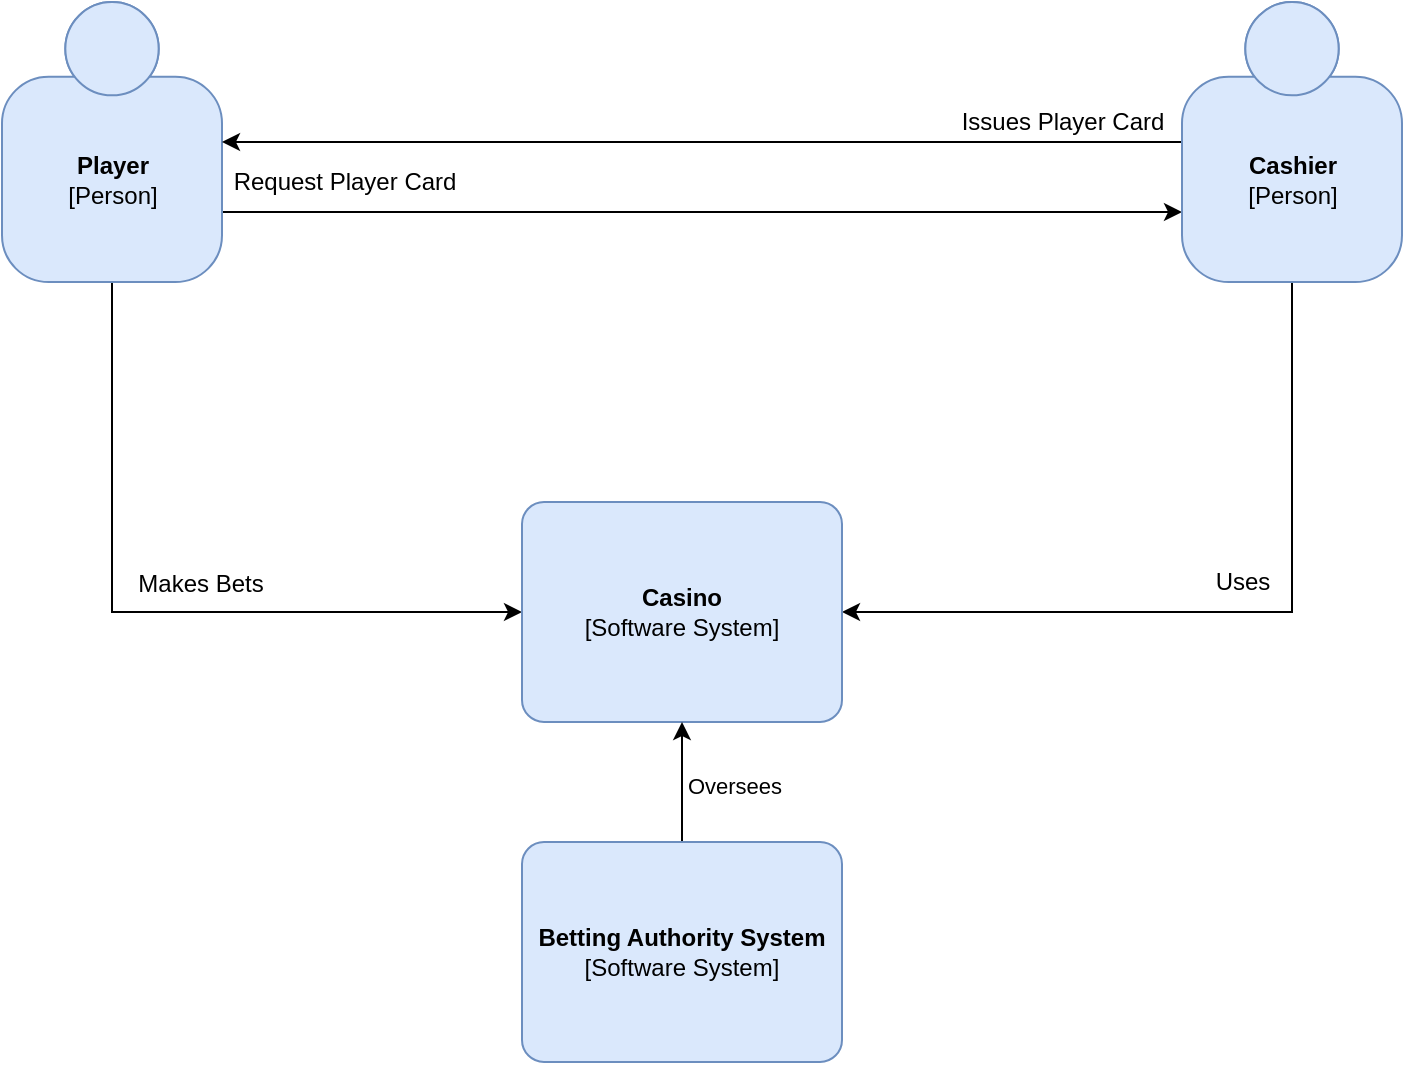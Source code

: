 <mxfile version="12.8.8" type="google" pages="3"><diagram id="IoZJVox13b8t-z9NG-IY" name="System"><mxGraphModel dx="1066" dy="709" grid="1" gridSize="10" guides="1" tooltips="1" connect="1" arrows="1" fold="1" page="1" pageScale="1" pageWidth="1169" pageHeight="827" math="0" shadow="0"><root><mxCell id="0"/><mxCell id="1" parent="0"/><mxCell id="kNpmPewHUO4ZBtKCYdjX-4" style="edgeStyle=orthogonalEdgeStyle;rounded=0;orthogonalLoop=1;jettySize=auto;html=1;entryX=0;entryY=0.75;entryDx=0;entryDy=0;entryPerimeter=0;" parent="1" source="kNpmPewHUO4ZBtKCYdjX-1" target="kNpmPewHUO4ZBtKCYdjX-2" edge="1"><mxGeometry relative="1" as="geometry"><Array as="points"><mxPoint x="464" y="253"/><mxPoint x="464" y="253"/></Array></mxGeometry></mxCell><mxCell id="kNpmPewHUO4ZBtKCYdjX-6" value="Request Player Card" style="text;html=1;align=center;verticalAlign=middle;resizable=0;points=[];labelBackgroundColor=#ffffff;" parent="kNpmPewHUO4ZBtKCYdjX-4" vertex="1" connectable="0"><mxGeometry x="-0.911" y="2" relative="1" as="geometry"><mxPoint x="38.95" y="-12.95" as="offset"/></mxGeometry></mxCell><mxCell id="kNpmPewHUO4ZBtKCYdjX-8" style="edgeStyle=orthogonalEdgeStyle;rounded=0;orthogonalLoop=1;jettySize=auto;html=1;entryX=0;entryY=0.5;entryDx=0;entryDy=0;entryPerimeter=0;" parent="1" source="kNpmPewHUO4ZBtKCYdjX-1" target="kNpmPewHUO4ZBtKCYdjX-3" edge="1"><mxGeometry relative="1" as="geometry"><Array as="points"><mxPoint x="289" y="453"/></Array></mxGeometry></mxCell><mxCell id="kNpmPewHUO4ZBtKCYdjX-9" value="Makes Bets" style="text;html=1;align=center;verticalAlign=middle;resizable=0;points=[];labelBackgroundColor=#ffffff;" parent="kNpmPewHUO4ZBtKCYdjX-8" vertex="1" connectable="0"><mxGeometry x="-0.116" y="44" relative="1" as="geometry"><mxPoint y="-13.16" as="offset"/></mxGeometry></mxCell><mxCell id="kNpmPewHUO4ZBtKCYdjX-1" value="&lt;b&gt;Player&lt;/b&gt;&lt;div&gt;[Person]&lt;/div&gt;" style="html=1;dashed=0;whitespace=wrap;fillColor=#DAE8FC;strokeColor=#6C8EBF;shape=mxgraph.c4.person;align=center;points=[[0.5,0,0],[1,0.5,0],[1,0.75,0],[0.75,1,0],[0.5,1,0],[0.25,1,0],[0,0.75,0],[0,0.5,0]];" parent="1" vertex="1"><mxGeometry x="234" y="148" width="110.0" height="140" as="geometry"/></mxCell><mxCell id="kNpmPewHUO4ZBtKCYdjX-5" style="edgeStyle=orthogonalEdgeStyle;rounded=0;orthogonalLoop=1;jettySize=auto;html=1;entryX=1;entryY=0.5;entryDx=0;entryDy=0;entryPerimeter=0;" parent="1" source="kNpmPewHUO4ZBtKCYdjX-2" target="kNpmPewHUO4ZBtKCYdjX-1" edge="1"><mxGeometry relative="1" as="geometry"/></mxCell><mxCell id="kNpmPewHUO4ZBtKCYdjX-7" value="Issues Player Card" style="text;html=1;align=center;verticalAlign=middle;resizable=0;points=[];labelBackgroundColor=#ffffff;" parent="kNpmPewHUO4ZBtKCYdjX-5" vertex="1" connectable="0"><mxGeometry x="-0.865" relative="1" as="geometry"><mxPoint x="-27.37" y="-10" as="offset"/></mxGeometry></mxCell><mxCell id="kNpmPewHUO4ZBtKCYdjX-10" style="edgeStyle=orthogonalEdgeStyle;rounded=0;orthogonalLoop=1;jettySize=auto;html=1;entryX=1;entryY=0.5;entryDx=0;entryDy=0;entryPerimeter=0;" parent="1" source="kNpmPewHUO4ZBtKCYdjX-2" target="kNpmPewHUO4ZBtKCYdjX-3" edge="1"><mxGeometry relative="1" as="geometry"><Array as="points"><mxPoint x="879" y="453"/></Array></mxGeometry></mxCell><mxCell id="kNpmPewHUO4ZBtKCYdjX-11" value="Uses" style="text;html=1;align=center;verticalAlign=middle;resizable=0;points=[];labelBackgroundColor=#ffffff;" parent="kNpmPewHUO4ZBtKCYdjX-10" vertex="1" connectable="0"><mxGeometry x="-0.154" y="-41" relative="1" as="geometry"><mxPoint x="-24.85" y="25.95" as="offset"/></mxGeometry></mxCell><mxCell id="kNpmPewHUO4ZBtKCYdjX-2" value="&lt;b&gt;Cashier&lt;/b&gt;&lt;div&gt;[Person]&lt;/div&gt;" style="html=1;dashed=0;whitespace=wrap;fillColor=#DAE8FC;strokeColor=#6C8EBF;shape=mxgraph.c4.person;align=center;points=[[0.5,0,0],[1,0.5,0],[1,0.75,0],[0.75,1,0],[0.5,1,0],[0.25,1,0],[0,0.75,0],[0,0.5,0]];" parent="1" vertex="1"><mxGeometry x="824" y="148" width="110.0" height="140" as="geometry"/></mxCell><mxCell id="kNpmPewHUO4ZBtKCYdjX-3" value="&lt;b&gt;Casino &lt;br&gt;&lt;/b&gt;&lt;div&gt;[Software System]&lt;/div&gt;" style="rounded=1;whiteSpace=wrap;html=1;labelBackgroundColor=none;fillColor=#dae8fc;fontColor=#000000;align=center;arcSize=10;strokeColor=#6c8ebf;points=[[0.25,0,0],[0.5,0,0],[0.75,0,0],[1,0.25,0],[1,0.5,0],[1,0.75,0],[0.75,1,0],[0.5,1,0],[0.25,1,0],[0,0.75,0],[0,0.5,0],[0,0.25,0]];" parent="1" vertex="1"><mxGeometry x="494" y="398" width="160" height="110.0" as="geometry"/></mxCell><mxCell id="kNpmPewHUO4ZBtKCYdjX-13" value="Oversees" style="edgeStyle=orthogonalEdgeStyle;rounded=0;orthogonalLoop=1;jettySize=auto;html=1;entryX=0.5;entryY=1;entryDx=0;entryDy=0;entryPerimeter=0;" parent="1" source="kNpmPewHUO4ZBtKCYdjX-12" target="kNpmPewHUO4ZBtKCYdjX-3" edge="1"><mxGeometry x="-0.067" y="-26" relative="1" as="geometry"><mxPoint as="offset"/></mxGeometry></mxCell><mxCell id="kNpmPewHUO4ZBtKCYdjX-12" value="&lt;b&gt;Betting Authority System&lt;br&gt;&lt;/b&gt;&lt;div&gt;[Software System]&lt;/div&gt;" style="rounded=1;whiteSpace=wrap;html=1;labelBackgroundColor=none;fillColor=#dae8fc;fontColor=#000000;align=center;arcSize=10;strokeColor=#6c8ebf;points=[[0.25,0,0],[0.5,0,0],[0.75,0,0],[1,0.25,0],[1,0.5,0],[1,0.75,0],[0.75,1,0],[0.5,1,0],[0.25,1,0],[0,0.75,0],[0,0.5,0],[0,0.25,0]];" parent="1" vertex="1"><mxGeometry x="494" y="568" width="160" height="110.0" as="geometry"/></mxCell></root></mxGraphModel></diagram><diagram id="rGyVLw44WePF8qFvilkR" name="Containers"><mxGraphModel dx="1066" dy="709" grid="1" gridSize="10" guides="1" tooltips="1" connect="1" arrows="1" fold="1" page="1" pageScale="1" pageWidth="1169" pageHeight="827" math="0" shadow="0"><root><mxCell id="gWe9AJuO3U2lPC2kG9il-0"/><mxCell id="gWe9AJuO3U2lPC2kG9il-1" parent="gWe9AJuO3U2lPC2kG9il-0"/><mxCell id="dLofPZWEtTQNm9j6rFr6-0" value="&lt;div style=&quot;text-align: left&quot;&gt;&lt;br&gt;&lt;/div&gt;&lt;div style=&quot;text-align: left&quot;&gt;&lt;br&gt;&lt;/div&gt;" style="rounded=1;whiteSpace=wrap;html=1;labelBackgroundColor=none;fillColor=none;fontColor=#000000;align=left;arcSize=5;strokeColor=#000000;verticalAlign=bottom;points=[[0.25,0,0],[0.5,0,0],[0.75,0,0],[1,0.25,0],[1,0.5,0],[1,0.75,0],[0.75,1,0],[0.5,1,0],[0.25,1,0],[0,0.75,0],[0,0.5,0],[0,0.25,0]];dashed=1;" parent="gWe9AJuO3U2lPC2kG9il-1" vertex="1"><mxGeometry x="370" y="340" width="420" height="238" as="geometry"/></mxCell><mxCell id="dyOM_R3dlwf_Nmpu-ntb-0" style="edgeStyle=orthogonalEdgeStyle;rounded=0;orthogonalLoop=1;jettySize=auto;html=1;entryX=0;entryY=0.75;entryDx=0;entryDy=0;entryPerimeter=0;" parent="gWe9AJuO3U2lPC2kG9il-1" source="dyOM_R3dlwf_Nmpu-ntb-4" target="dyOM_R3dlwf_Nmpu-ntb-9" edge="1"><mxGeometry relative="1" as="geometry"><Array as="points"><mxPoint x="464" y="253"/><mxPoint x="464" y="253"/></Array></mxGeometry></mxCell><mxCell id="dyOM_R3dlwf_Nmpu-ntb-1" value="Request Player Card" style="text;html=1;align=center;verticalAlign=middle;resizable=0;points=[];labelBackgroundColor=#ffffff;" parent="dyOM_R3dlwf_Nmpu-ntb-0" vertex="1" connectable="0"><mxGeometry x="-0.911" y="2" relative="1" as="geometry"><mxPoint x="38.95" y="-12.95" as="offset"/></mxGeometry></mxCell><mxCell id="dLofPZWEtTQNm9j6rFr6-2" style="edgeStyle=orthogonalEdgeStyle;rounded=0;orthogonalLoop=1;jettySize=auto;html=1;entryX=0;entryY=0.5;entryDx=0;entryDy=0;entryPerimeter=0;" parent="gWe9AJuO3U2lPC2kG9il-1" source="dyOM_R3dlwf_Nmpu-ntb-4" target="dyOM_R3dlwf_Nmpu-ntb-10" edge="1"><mxGeometry relative="1" as="geometry"><Array as="points"><mxPoint x="289" y="453"/></Array></mxGeometry></mxCell><mxCell id="dLofPZWEtTQNm9j6rFr6-3" value="Uses" style="text;html=1;align=center;verticalAlign=middle;resizable=0;points=[];labelBackgroundColor=#ffffff;" parent="dLofPZWEtTQNm9j6rFr6-2" vertex="1" connectable="0"><mxGeometry x="-0.118" y="47" relative="1" as="geometry"><mxPoint x="-26.03" y="-11.45" as="offset"/></mxGeometry></mxCell><mxCell id="dyOM_R3dlwf_Nmpu-ntb-4" value="&lt;b&gt;Player&lt;/b&gt;&lt;div&gt;[Person]&lt;/div&gt;" style="html=1;dashed=0;whitespace=wrap;fillColor=#DAE8FC;strokeColor=#6C8EBF;shape=mxgraph.c4.person;align=center;points=[[0.5,0,0],[1,0.5,0],[1,0.75,0],[0.75,1,0],[0.5,1,0],[0.25,1,0],[0,0.75,0],[0,0.5,0]];" parent="gWe9AJuO3U2lPC2kG9il-1" vertex="1"><mxGeometry x="234" y="148" width="110.0" height="140" as="geometry"/></mxCell><mxCell id="dyOM_R3dlwf_Nmpu-ntb-5" style="edgeStyle=orthogonalEdgeStyle;rounded=0;orthogonalLoop=1;jettySize=auto;html=1;entryX=1;entryY=0.5;entryDx=0;entryDy=0;entryPerimeter=0;" parent="gWe9AJuO3U2lPC2kG9il-1" source="dyOM_R3dlwf_Nmpu-ntb-9" target="dyOM_R3dlwf_Nmpu-ntb-4" edge="1"><mxGeometry relative="1" as="geometry"/></mxCell><mxCell id="dyOM_R3dlwf_Nmpu-ntb-6" value="Issues Player Card" style="text;html=1;align=center;verticalAlign=middle;resizable=0;points=[];labelBackgroundColor=#ffffff;" parent="dyOM_R3dlwf_Nmpu-ntb-5" vertex="1" connectable="0"><mxGeometry x="-0.865" relative="1" as="geometry"><mxPoint x="-27.37" y="-10" as="offset"/></mxGeometry></mxCell><mxCell id="dLofPZWEtTQNm9j6rFr6-1" style="edgeStyle=orthogonalEdgeStyle;rounded=0;orthogonalLoop=1;jettySize=auto;html=1;entryX=1;entryY=0.5;entryDx=0;entryDy=0;entryPerimeter=0;" parent="gWe9AJuO3U2lPC2kG9il-1" source="dyOM_R3dlwf_Nmpu-ntb-9" target="dyOM_R3dlwf_Nmpu-ntb-10" edge="1"><mxGeometry relative="1" as="geometry"><Array as="points"><mxPoint x="879" y="453"/></Array></mxGeometry></mxCell><mxCell id="dLofPZWEtTQNm9j6rFr6-4" value="Uses" style="text;html=1;align=center;verticalAlign=middle;resizable=0;points=[];labelBackgroundColor=#ffffff;" parent="dLofPZWEtTQNm9j6rFr6-1" vertex="1" connectable="0"><mxGeometry x="-0.154" y="-40" relative="1" as="geometry"><mxPoint x="-19.25" y="26.97" as="offset"/></mxGeometry></mxCell><mxCell id="dyOM_R3dlwf_Nmpu-ntb-9" value="&lt;b&gt;Cashier&lt;/b&gt;&lt;div&gt;[Person]&lt;/div&gt;" style="html=1;dashed=0;whitespace=wrap;fillColor=#DAE8FC;strokeColor=#6C8EBF;shape=mxgraph.c4.person;align=center;points=[[0.5,0,0],[1,0.5,0],[1,0.75,0],[0.75,1,0],[0.5,1,0],[0.25,1,0],[0,0.75,0],[0,0.5,0]];" parent="gWe9AJuO3U2lPC2kG9il-1" vertex="1"><mxGeometry x="824" y="148" width="110.0" height="140" as="geometry"/></mxCell><mxCell id="dyOM_R3dlwf_Nmpu-ntb-10" value="&lt;b&gt;Casino Application&lt;br&gt;&lt;/b&gt;&lt;div&gt;[Container: Java]&lt;/div&gt;" style="rounded=1;whiteSpace=wrap;html=1;labelBackgroundColor=none;fillColor=#dae8fc;fontColor=#000000;align=center;arcSize=10;strokeColor=#6c8ebf;points=[[0.25,0,0],[0.5,0,0],[0.75,0,0],[1,0.25,0],[1,0.5,0],[1,0.75,0],[0.75,1,0],[0.5,1,0],[0.25,1,0],[0,0.75,0],[0,0.5,0],[0,0.25,0]];" parent="gWe9AJuO3U2lPC2kG9il-1" vertex="1"><mxGeometry x="494" y="398" width="160" height="110.0" as="geometry"/></mxCell><mxCell id="dyOM_R3dlwf_Nmpu-ntb-11" value="Push data to " style="edgeStyle=orthogonalEdgeStyle;rounded=0;orthogonalLoop=1;jettySize=auto;html=1;entryX=0.5;entryY=1;entryDx=0;entryDy=0;entryPerimeter=0;startArrow=open;startFill=0;endArrow=none;endFill=0;" parent="gWe9AJuO3U2lPC2kG9il-1" edge="1"><mxGeometry x="0.157" y="-36" relative="1" as="geometry"><mxPoint as="offset"/><mxPoint x="574" y="609" as="sourcePoint"/><mxPoint x="574" y="507" as="targetPoint"/></mxGeometry></mxCell><mxCell id="dyOM_R3dlwf_Nmpu-ntb-12" value="&lt;b&gt;Betting Authority System&lt;br&gt;&lt;/b&gt;&lt;div&gt;[Software System]&lt;/div&gt;" style="rounded=1;whiteSpace=wrap;html=1;labelBackgroundColor=none;fillColor=#dae8fc;fontColor=#000000;align=center;arcSize=10;strokeColor=#6c8ebf;points=[[0.25,0,0],[0.5,0,0],[0.75,0,0],[1,0.25,0],[1,0.5,0],[1,0.75,0],[0.75,1,0],[0.5,1,0],[0.25,1,0],[0,0.75,0],[0,0.5,0],[0,0.25,0]];" parent="gWe9AJuO3U2lPC2kG9il-1" vertex="1"><mxGeometry x="494" y="610" width="160" height="110.0" as="geometry"/></mxCell></root></mxGraphModel></diagram><diagram id="b2WbEXL71a7qro70i7Wh" name="Components"><mxGraphModel dx="1066" dy="709" grid="1" gridSize="10" guides="1" tooltips="1" connect="1" arrows="1" fold="1" page="1" pageScale="1" pageWidth="1169" pageHeight="827" math="0" shadow="0"><root><mxCell id="MPz013Nfw2ZS2krkMd6A-0"/><mxCell id="MPz013Nfw2ZS2krkMd6A-1" parent="MPz013Nfw2ZS2krkMd6A-0"/><mxCell id="cVsax-XseL7Z-aCnj32h-14" value="&lt;div style=&quot;text-align: left&quot;&gt;&lt;br&gt;&lt;/div&gt;&lt;div style=&quot;text-align: left&quot;&gt;&lt;br&gt;&lt;/div&gt;" style="rounded=1;whiteSpace=wrap;html=1;labelBackgroundColor=none;fillColor=none;fontColor=#000000;align=left;arcSize=5;strokeColor=#000000;verticalAlign=bottom;points=[[0.25,0,0],[0.5,0,0],[0.75,0,0],[1,0.25,0],[1,0.5,0],[1,0.75,0],[0.75,1,0],[0.5,1,0],[0.25,1,0],[0,0.75,0],[0,0.5,0],[0,0.25,0]];dashed=1;" parent="MPz013Nfw2ZS2krkMd6A-1" vertex="1"><mxGeometry x="260" y="297" width="560" height="410" as="geometry"/></mxCell><mxCell id="cVsax-XseL7Z-aCnj32h-0" style="edgeStyle=orthogonalEdgeStyle;rounded=0;orthogonalLoop=1;jettySize=auto;html=1;entryX=0;entryY=0.75;entryDx=0;entryDy=0;entryPerimeter=0;" parent="MPz013Nfw2ZS2krkMd6A-1" source="cVsax-XseL7Z-aCnj32h-4" target="cVsax-XseL7Z-aCnj32h-9" edge="1"><mxGeometry relative="1" as="geometry"><Array as="points"><mxPoint x="420" y="184"/><mxPoint x="420" y="184"/></Array></mxGeometry></mxCell><mxCell id="cVsax-XseL7Z-aCnj32h-1" value="Request Player Card" style="text;html=1;align=center;verticalAlign=middle;resizable=0;points=[];labelBackgroundColor=#ffffff;" parent="cVsax-XseL7Z-aCnj32h-0" vertex="1" connectable="0"><mxGeometry x="-0.911" y="2" relative="1" as="geometry"><mxPoint x="38.95" y="-12.95" as="offset"/></mxGeometry></mxCell><mxCell id="cVsax-XseL7Z-aCnj32h-23" style="edgeStyle=orthogonalEdgeStyle;rounded=0;orthogonalLoop=1;jettySize=auto;html=1;entryX=0;entryY=0.5;entryDx=0;entryDy=0;entryPerimeter=0;" parent="MPz013Nfw2ZS2krkMd6A-1" source="cVsax-XseL7Z-aCnj32h-4" target="cVsax-XseL7Z-aCnj32h-19" edge="1"><mxGeometry relative="1" as="geometry"><Array as="points"><mxPoint x="185" y="404"/></Array></mxGeometry></mxCell><mxCell id="cVsax-XseL7Z-aCnj32h-24" value="Uses" style="text;html=1;align=center;verticalAlign=middle;resizable=0;points=[];labelBackgroundColor=#ffffff;" parent="cVsax-XseL7Z-aCnj32h-23" vertex="1" connectable="0"><mxGeometry x="0.207" y="33" relative="1" as="geometry"><mxPoint as="offset"/></mxGeometry></mxCell><mxCell id="cVsax-XseL7Z-aCnj32h-4" value="&lt;b&gt;Player&lt;/b&gt;&lt;div&gt;[Person]&lt;/div&gt;&lt;br&gt;&lt;div&gt;&lt;br&gt;&lt;/div&gt;" style="html=1;dashed=0;whitespace=wrap;fillColor=#DAE8FC;strokeColor=#6C8EBF;shape=mxgraph.c4.person;align=center;points=[[0.5,0,0],[1,0.5,0],[1,0.75,0],[0.75,1,0],[0.5,1,0],[0.25,1,0],[0,0.75,0],[0,0.5,0]];" parent="MPz013Nfw2ZS2krkMd6A-1" vertex="1"><mxGeometry x="130" y="79" width="110.0" height="140" as="geometry"/></mxCell><mxCell id="cVsax-XseL7Z-aCnj32h-5" style="edgeStyle=orthogonalEdgeStyle;rounded=0;orthogonalLoop=1;jettySize=auto;html=1;entryX=1;entryY=0.5;entryDx=0;entryDy=0;entryPerimeter=0;" parent="MPz013Nfw2ZS2krkMd6A-1" source="cVsax-XseL7Z-aCnj32h-9" target="cVsax-XseL7Z-aCnj32h-4" edge="1"><mxGeometry relative="1" as="geometry"/></mxCell><mxCell id="cVsax-XseL7Z-aCnj32h-6" value="Issues Player Card" style="text;html=1;align=center;verticalAlign=middle;resizable=0;points=[];labelBackgroundColor=#ffffff;" parent="cVsax-XseL7Z-aCnj32h-5" vertex="1" connectable="0"><mxGeometry x="-0.865" relative="1" as="geometry"><mxPoint x="-27.37" y="-10" as="offset"/></mxGeometry></mxCell><mxCell id="cVsax-XseL7Z-aCnj32h-25" style="edgeStyle=orthogonalEdgeStyle;rounded=0;orthogonalLoop=1;jettySize=auto;html=1;entryX=1;entryY=0.5;entryDx=0;entryDy=0;entryPerimeter=0;" parent="MPz013Nfw2ZS2krkMd6A-1" source="cVsax-XseL7Z-aCnj32h-9" target="cVsax-XseL7Z-aCnj32h-20" edge="1"><mxGeometry relative="1" as="geometry"><mxPoint x="830" y="404" as="targetPoint"/><Array as="points"><mxPoint x="915" y="404"/></Array></mxGeometry></mxCell><mxCell id="cVsax-XseL7Z-aCnj32h-26" value="Manages" style="text;html=1;align=center;verticalAlign=middle;resizable=0;points=[];labelBackgroundColor=#ffffff;" parent="cVsax-XseL7Z-aCnj32h-25" vertex="1" connectable="0"><mxGeometry x="0.139" y="-27" relative="1" as="geometry"><mxPoint x="-35" y="16.25" as="offset"/></mxGeometry></mxCell><mxCell id="cVsax-XseL7Z-aCnj32h-9" value="&lt;b&gt;Cashier&lt;/b&gt;&lt;div&gt;[Person]&lt;/div&gt;&lt;br&gt;&lt;div&gt;&lt;br&gt;&lt;/div&gt;" style="html=1;dashed=0;whitespace=wrap;fillColor=#DAE8FC;strokeColor=#6C8EBF;shape=mxgraph.c4.person;align=center;points=[[0.5,0,0],[1,0.5,0],[1,0.75,0],[0.75,1,0],[0.5,1,0],[0.25,1,0],[0,0.75,0],[0,0.5,0]];" parent="MPz013Nfw2ZS2krkMd6A-1" vertex="1"><mxGeometry x="860" y="79" width="110.0" height="140" as="geometry"/></mxCell><mxCell id="cVsax-XseL7Z-aCnj32h-32" style="edgeStyle=orthogonalEdgeStyle;rounded=0;orthogonalLoop=1;jettySize=auto;html=1;exitX=0.5;exitY=0;exitDx=0;exitDy=0;exitPerimeter=0;startArrow=classic;startFill=1;endArrow=none;endFill=0;entryX=0.994;entryY=0.564;entryDx=0;entryDy=0;entryPerimeter=0;" parent="MPz013Nfw2ZS2krkMd6A-1" source="cVsax-XseL7Z-aCnj32h-12" target="cVsax-XseL7Z-aCnj32h-21" edge="1"><mxGeometry relative="1" as="geometry"><Array as="points"><mxPoint x="960" y="601"/></Array><mxPoint x="825" y="514" as="targetPoint"/></mxGeometry></mxCell><mxCell id="cVsax-XseL7Z-aCnj32h-34" value="Push data to" style="text;html=1;align=center;verticalAlign=middle;resizable=0;points=[];labelBackgroundColor=#ffffff;" parent="cVsax-XseL7Z-aCnj32h-32" vertex="1" connectable="0"><mxGeometry x="-0.289" y="38" relative="1" as="geometry"><mxPoint x="-1.01" y="-56.01" as="offset"/></mxGeometry></mxCell><mxCell id="7VD1zw9a6sDLWV2v6hH_-1" style="edgeStyle=orthogonalEdgeStyle;rounded=0;orthogonalLoop=1;jettySize=auto;html=1;entryX=1;entryY=0.75;entryDx=0;entryDy=0;entryPerimeter=0;startArrow=classic;startFill=1;endArrow=none;endFill=0;" parent="MPz013Nfw2ZS2krkMd6A-1" source="cVsax-XseL7Z-aCnj32h-12" target="cVsax-XseL7Z-aCnj32h-20" edge="1"><mxGeometry relative="1" as="geometry"><Array as="points"><mxPoint x="960" y="432"/></Array></mxGeometry></mxCell><mxCell id="cVsax-XseL7Z-aCnj32h-12" value="&lt;b&gt;Betting Authority System&lt;br&gt;&lt;/b&gt;&lt;div&gt;[Software System]&lt;/div&gt;&lt;br&gt;&lt;div&gt;&lt;br&gt;&lt;/div&gt;" style="rounded=1;whiteSpace=wrap;html=1;labelBackgroundColor=none;fillColor=#dae8fc;fontColor=#000000;align=center;arcSize=10;strokeColor=#6c8ebf;points=[[0.25,0,0],[0.5,0,0],[0.75,0,0],[1,0.25,0],[1,0.5,0],[1,0.75,0],[0.75,1,0],[0.5,1,0],[0.25,1,0],[0,0.75,0],[0,0.5,0],[0,0.25,0]];" parent="MPz013Nfw2ZS2krkMd6A-1" vertex="1"><mxGeometry x="880" y="639" width="160" height="110.0" as="geometry"/></mxCell><mxCell id="cVsax-XseL7Z-aCnj32h-27" style="edgeStyle=orthogonalEdgeStyle;rounded=0;orthogonalLoop=1;jettySize=auto;html=1;entryX=0.5;entryY=0;entryDx=0;entryDy=0;entryPerimeter=0;" parent="MPz013Nfw2ZS2krkMd6A-1" source="cVsax-XseL7Z-aCnj32h-19" target="cVsax-XseL7Z-aCnj32h-22" edge="1"><mxGeometry relative="1" as="geometry"/></mxCell><mxCell id="cVsax-XseL7Z-aCnj32h-28" value="Used with" style="text;html=1;align=center;verticalAlign=middle;resizable=0;points=[];labelBackgroundColor=#ffffff;" parent="cVsax-XseL7Z-aCnj32h-27" vertex="1" connectable="0"><mxGeometry x="0.019" y="3" relative="1" as="geometry"><mxPoint x="-3" y="-21.25" as="offset"/></mxGeometry></mxCell><mxCell id="cVsax-XseL7Z-aCnj32h-19" value="&lt;span&gt;&lt;b&gt;Player Card&lt;/b&gt;&lt;/span&gt;&lt;br&gt;&lt;div&gt;[Container: Java&lt;span&gt;]&lt;/span&gt;&lt;/div&gt;&lt;br&gt;&lt;div&gt;&lt;br&gt;&lt;/div&gt;" style="rounded=1;whiteSpace=wrap;html=1;labelBackgroundColor=none;fillColor=#dae8fc;fontColor=#000000;align=center;arcSize=10;strokeColor=#6c8ebf;points=[[0.25,0,0],[0.5,0,0],[0.75,0,0],[1,0.25,0],[1,0.5,0],[1,0.75,0],[0.75,1,0],[0.5,1,0],[0.25,1,0],[0,0.75,0],[0,0.5,0],[0,0.25,0]];" parent="MPz013Nfw2ZS2krkMd6A-1" vertex="1"><mxGeometry x="305" y="349" width="160" height="110.0" as="geometry"/></mxCell><mxCell id="cVsax-XseL7Z-aCnj32h-30" style="edgeStyle=orthogonalEdgeStyle;rounded=0;orthogonalLoop=1;jettySize=auto;html=1;entryX=1;entryY=0.5;entryDx=0;entryDy=0;entryPerimeter=0;" parent="MPz013Nfw2ZS2krkMd6A-1" source="cVsax-XseL7Z-aCnj32h-20" target="cVsax-XseL7Z-aCnj32h-19" edge="1"><mxGeometry relative="1" as="geometry"/></mxCell><mxCell id="cVsax-XseL7Z-aCnj32h-31" value="Manages" style="text;html=1;align=center;verticalAlign=middle;resizable=0;points=[];labelBackgroundColor=#ffffff;" parent="cVsax-XseL7Z-aCnj32h-30" vertex="1" connectable="0"><mxGeometry x="0.307" y="3" relative="1" as="geometry"><mxPoint x="62.5" y="-3" as="offset"/></mxGeometry></mxCell><mxCell id="cVsax-XseL7Z-aCnj32h-37" value="Tracks" style="edgeStyle=orthogonalEdgeStyle;rounded=0;orthogonalLoop=1;jettySize=auto;html=1;entryX=0.75;entryY=0;entryDx=0;entryDy=0;entryPerimeter=0;" parent="MPz013Nfw2ZS2krkMd6A-1" source="cVsax-XseL7Z-aCnj32h-20" target="cVsax-XseL7Z-aCnj32h-21" edge="1"><mxGeometry relative="1" as="geometry"><Array as="points"><mxPoint x="735" y="479"/><mxPoint x="735" y="479"/></Array></mxGeometry></mxCell><mxCell id="cVsax-XseL7Z-aCnj32h-20" value="&lt;b&gt;Bank Teller&lt;/b&gt;&lt;br&gt;&lt;div&gt;[Container: Java&lt;span&gt;]&lt;/span&gt;&lt;/div&gt;&lt;br&gt;&lt;div&gt;&lt;br&gt;&lt;/div&gt;" style="rounded=1;whiteSpace=wrap;html=1;labelBackgroundColor=none;fillColor=#dae8fc;fontColor=#000000;align=center;arcSize=10;strokeColor=#6c8ebf;points=[[0.25,0,0],[0.5,0,0],[0.75,0,0],[1,0.25,0],[1,0.5,0],[1,0.75,0],[0.75,1,0],[0.5,1,0],[0.25,1,0],[0,0.75,0],[0,0.5,0],[0,0.25,0]];" parent="MPz013Nfw2ZS2krkMd6A-1" vertex="1"><mxGeometry x="615" y="349" width="160" height="110.0" as="geometry"/></mxCell><mxCell id="cVsax-XseL7Z-aCnj32h-35" style="edgeStyle=orthogonalEdgeStyle;rounded=0;orthogonalLoop=1;jettySize=auto;html=1;" parent="MPz013Nfw2ZS2krkMd6A-1" source="cVsax-XseL7Z-aCnj32h-21" target="cVsax-XseL7Z-aCnj32h-20" edge="1"><mxGeometry relative="1" as="geometry"><Array as="points"><mxPoint x="670" y="499"/><mxPoint x="670" y="499"/></Array></mxGeometry></mxCell><mxCell id="cVsax-XseL7Z-aCnj32h-36" value="Verify" style="text;html=1;align=center;verticalAlign=middle;resizable=0;points=[];labelBackgroundColor=#ffffff;" parent="cVsax-XseL7Z-aCnj32h-35" vertex="1" connectable="0"><mxGeometry x="0.169" y="-1" relative="1" as="geometry"><mxPoint x="-1" y="26.25" as="offset"/></mxGeometry></mxCell><mxCell id="cVsax-XseL7Z-aCnj32h-21" value="&lt;b&gt;BettingRound&lt;/b&gt;&lt;br&gt;&lt;div&gt;[Container: Java&lt;span&gt;]&lt;/span&gt;&lt;/div&gt;&lt;br&gt;&lt;div&gt;&lt;br&gt;&lt;/div&gt;" style="rounded=1;whiteSpace=wrap;html=1;labelBackgroundColor=none;fillColor=#dae8fc;fontColor=#000000;align=center;arcSize=10;strokeColor=#6c8ebf;points=[[0.25,0,0],[0.5,0,0],[0.75,0,0],[1,0.25,0],[1,0.5,0],[1,0.75,0],[0.75,1,0],[0.5,1,0],[0.25,1,0],[0,0.75,0],[0,0.5,0],[0,0.25,0]];" parent="MPz013Nfw2ZS2krkMd6A-1" vertex="1"><mxGeometry x="615" y="539" width="160" height="110.0" as="geometry"/></mxCell><mxCell id="cVsax-XseL7Z-aCnj32h-29" value="Makes" style="edgeStyle=orthogonalEdgeStyle;rounded=0;orthogonalLoop=1;jettySize=auto;html=1;entryX=0;entryY=0.5;entryDx=0;entryDy=0;entryPerimeter=0;" parent="MPz013Nfw2ZS2krkMd6A-1" source="cVsax-XseL7Z-aCnj32h-22" target="cVsax-XseL7Z-aCnj32h-21" edge="1"><mxGeometry x="-0.533" relative="1" as="geometry"><Array as="points"><mxPoint x="500" y="594"/><mxPoint x="500" y="594"/></Array><mxPoint as="offset"/></mxGeometry></mxCell><mxCell id="cVsax-XseL7Z-aCnj32h-22" value="&lt;b&gt;GamingMachine&lt;/b&gt;&lt;br&gt;&lt;div&gt;[Container: Java&lt;span&gt;]&lt;/span&gt;&lt;/div&gt;&lt;br&gt;&lt;div&gt;&lt;br&gt;&lt;/div&gt;" style="rounded=1;whiteSpace=wrap;html=1;labelBackgroundColor=none;fillColor=#dae8fc;fontColor=#000000;align=center;arcSize=10;strokeColor=#6c8ebf;points=[[0.25,0,0],[0.5,0,0],[0.75,0,0],[1,0.25,0],[1,0.5,0],[1,0.75,0],[0.75,1,0],[0.5,1,0],[0.25,1,0],[0,0.75,0],[0,0.5,0],[0,0.25,0]];" parent="MPz013Nfw2ZS2krkMd6A-1" vertex="1"><mxGeometry x="305" y="539" width="160" height="110.0" as="geometry"/></mxCell><mxCell id="7VD1zw9a6sDLWV2v6hH_-2" value="Push data to" style="text;html=1;align=center;verticalAlign=middle;resizable=0;points=[];labelBackgroundColor=#ffffff;" parent="MPz013Nfw2ZS2krkMd6A-1" vertex="1" connectable="0"><mxGeometry x="917.998" y="501.999" as="geometry"><mxPoint x="-1.01" y="-56.01" as="offset"/></mxGeometry></mxCell></root></mxGraphModel></diagram></mxfile>